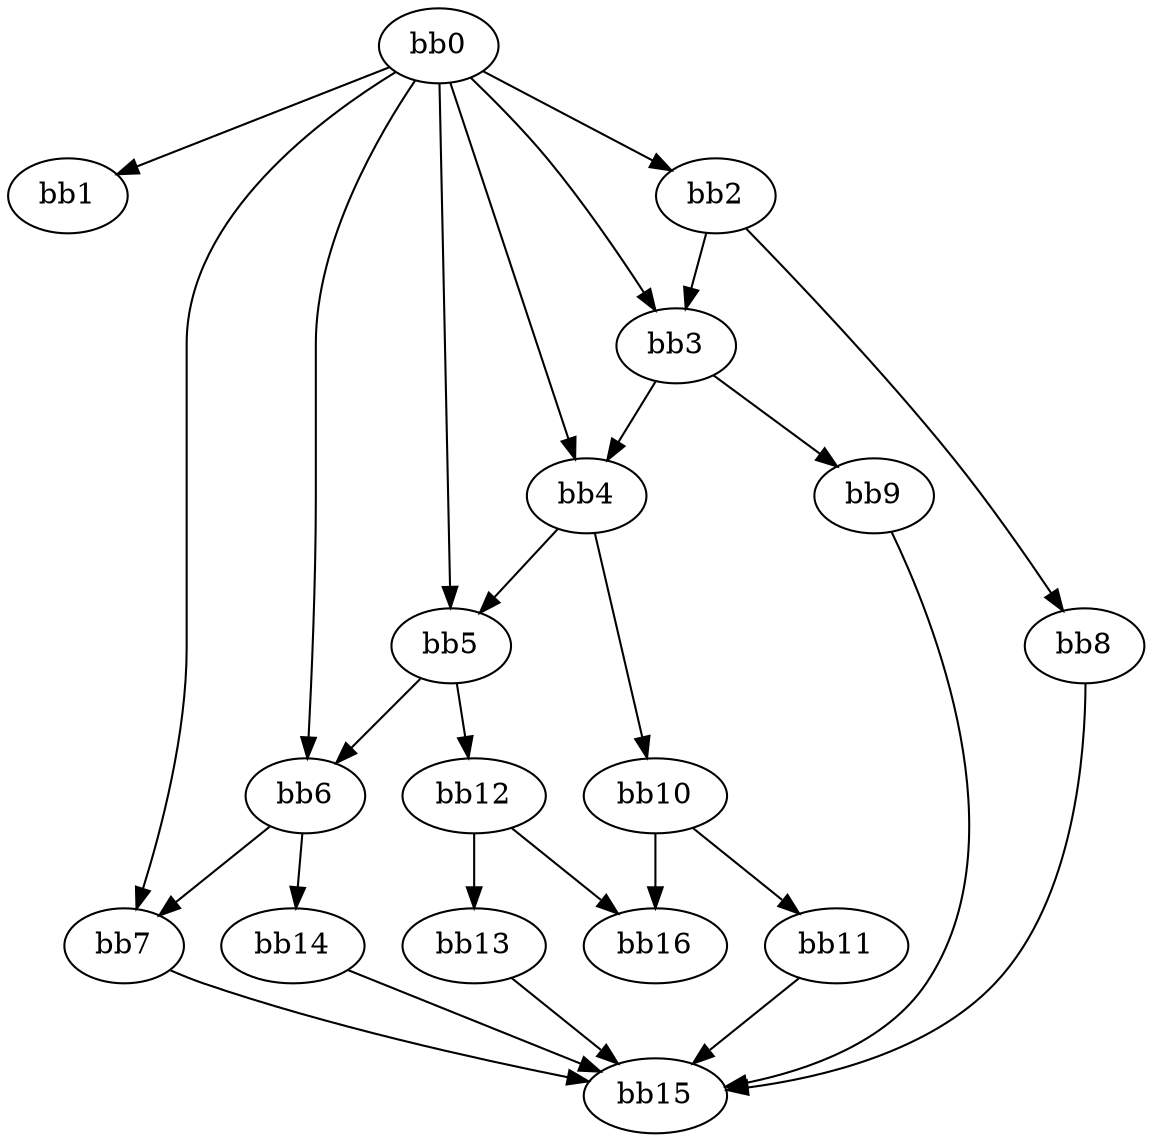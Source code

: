 digraph {
    0 [ label = "bb0\l" ]
    1 [ label = "bb1\l" ]
    2 [ label = "bb2\l" ]
    3 [ label = "bb3\l" ]
    4 [ label = "bb4\l" ]
    5 [ label = "bb5\l" ]
    6 [ label = "bb6\l" ]
    7 [ label = "bb7\l" ]
    8 [ label = "bb8\l" ]
    9 [ label = "bb9\l" ]
    10 [ label = "bb10\l" ]
    11 [ label = "bb11\l" ]
    12 [ label = "bb12\l" ]
    13 [ label = "bb13\l" ]
    14 [ label = "bb14\l" ]
    15 [ label = "bb15\l" ]
    16 [ label = "bb16\l" ]
    0 -> 1 [ ]
    0 -> 2 [ ]
    0 -> 3 [ ]
    0 -> 4 [ ]
    0 -> 5 [ ]
    0 -> 6 [ ]
    0 -> 7 [ ]
    2 -> 3 [ ]
    2 -> 8 [ ]
    3 -> 4 [ ]
    3 -> 9 [ ]
    4 -> 5 [ ]
    4 -> 10 [ ]
    5 -> 6 [ ]
    5 -> 12 [ ]
    6 -> 7 [ ]
    6 -> 14 [ ]
    7 -> 15 [ ]
    8 -> 15 [ ]
    9 -> 15 [ ]
    10 -> 11 [ ]
    10 -> 16 [ ]
    11 -> 15 [ ]
    12 -> 13 [ ]
    12 -> 16 [ ]
    13 -> 15 [ ]
    14 -> 15 [ ]
}

